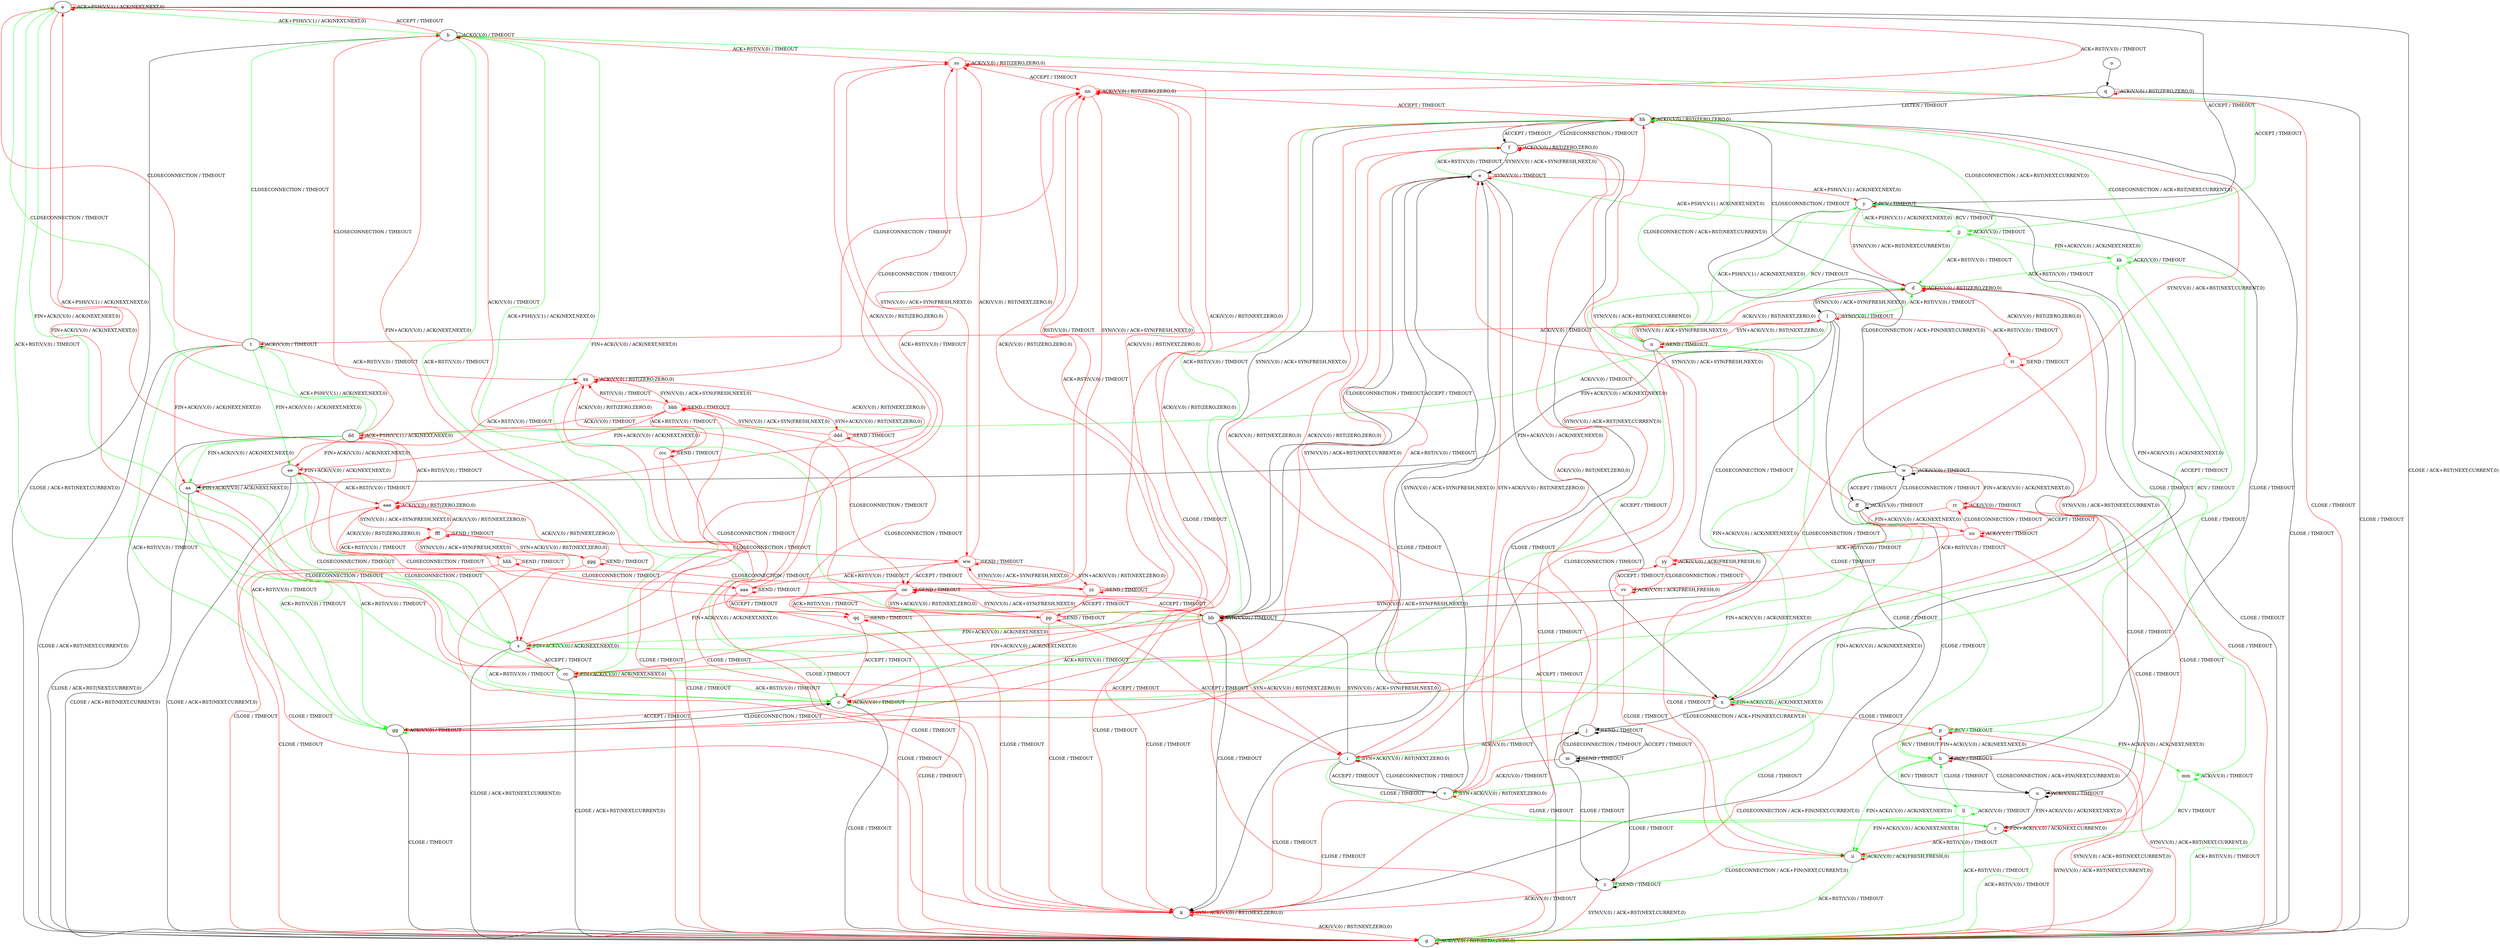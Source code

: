 digraph "" {
	graph ["Incoming time"=7.218559265136719,
		"Outgoing time"=8.24725866317749,
		Output="{'States': 60, 'Transitions': 945, 'Filename': '../results/tcp/TCP_FreeBSD_Server-TCP_Windows8_Server-msat-1.dot'}",
		Reference="{'States': 56, 'Transitions': 716, 'Filename': '../subjects/tcp/TCP_FreeBSD_Server.dot'}",
		Solver=msat,
		Updated="{'States': 39, 'Transitions': 495, 'Filename': '../subjects/tcp/TCP_Windows8_Server.dot'}",
		"f-measure"=0.4393063583815029,
		precision=0.5373737373737374,
		recall=0.3715083798882682
	];
	a -> a [key=0,
	color=red,
	label="ACK+PSH(V,V,1) / ACK(NEXT,NEXT,0)"];
a -> b [key=0,
color=green,
label="ACK+PSH(V,V,1) / ACK(NEXT,NEXT,0)"];
a -> c [key=0,
color=green,
label="ACK+RST(V,V,0) / TIMEOUT"];
a -> g [key=0,
label="CLOSE / ACK+RST(NEXT,CURRENT,0)"];
a -> s [key=0,
color=green,
label="FIN+ACK(V,V,0) / ACK(NEXT,NEXT,0)"];
a -> y [key=0,
label="ACCEPT / TIMEOUT"];
a -> cc [key=0,
color=red,
label="FIN+ACK(V,V,0) / ACK(NEXT,NEXT,0)"];
nn [color=red];
a -> nn [key=0,
color=red,
label="ACK+RST(V,V,0) / TIMEOUT"];
b -> a [key=0,
color=red,
label="ACCEPT / TIMEOUT"];
b -> b [key=0,
label="ACK(V,V,0) / TIMEOUT"];
b -> c [key=0,
color=green,
label="ACK+RST(V,V,0) / TIMEOUT"];
b -> g [key=0,
label="CLOSE / ACK+RST(NEXT,CURRENT,0)"];
b -> s [key=0,
color=red,
label="FIN+ACK(V,V,0) / ACK(NEXT,NEXT,0)"];
b -> cc [key=0,
color=green,
label="FIN+ACK(V,V,0) / ACK(NEXT,NEXT,0)"];
jj [color=green];
b -> jj [key=0,
color=green,
label="ACCEPT / TIMEOUT"];
ss [color=red];
b -> ss [key=0,
color=red,
label="ACK+RST(V,V,0) / TIMEOUT"];
c -> c [key=0,
color=green,
label="ACK(V,V,0) / TIMEOUT"];
c -> d [key=0,
color=green,
label="ACCEPT / TIMEOUT"];
c -> g [key=0,
label="CLOSE / TIMEOUT"];
c -> gg [key=0,
color=red,
label="ACCEPT / TIMEOUT"];
c -> hh [key=0,
color=red,
label="ACK(V,V,0) / RST(ZERO,ZERO,0)"];
d -> d [key=0,
color=red,
label="ACK(V,V,0) / RST(ZERO,ZERO,0)"];
d -> g [key=0,
label="CLOSE / TIMEOUT"];
d -> l [key=0,
label="SYN(V,V,0) / ACK+SYN(FRESH,NEXT,0)"];
d -> hh [key=0,
label="CLOSECONNECTION / TIMEOUT"];
e -> e [key=0,
color=red,
label="SYN(V,V,0) / TIMEOUT"];
e -> f [key=0,
color=green,
label="ACK+RST(V,V,0) / TIMEOUT"];
e -> k [key=0,
label="CLOSE / TIMEOUT"];
e -> v [key=0,
color=red,
label="SYN+ACK(V,V,0) / RST(NEXT,ZERO,0)"];
e -> x [key=0,
label="FIN+ACK(V,V,0) / ACK(NEXT,NEXT,0)"];
e -> y [key=0,
color=red,
label="ACK+PSH(V,V,1) / ACK(NEXT,NEXT,0)"];
e -> bb [key=0,
label="CLOSECONNECTION / TIMEOUT"];
e -> gg [key=0,
color=red,
label="ACK+RST(V,V,0) / TIMEOUT"];
e -> jj [key=0,
color=green,
label="ACK+PSH(V,V,1) / ACK(NEXT,NEXT,0)"];
f -> e [key=0,
label="SYN(V,V,0) / ACK+SYN(FRESH,NEXT,0)"];
f -> f [key=0,
color=red,
label="ACK(V,V,0) / RST(ZERO,ZERO,0)"];
f -> g [key=0,
label="CLOSE / TIMEOUT"];
f -> hh [key=0,
label="CLOSECONNECTION / TIMEOUT"];
g -> g [key=0,
color=red,
label="ACK(V,V,0) / RST(ZERO,ZERO,0)"];
h -> g [key=0,
color=red,
label="SYN(V,V,0) / ACK+RST(NEXT,CURRENT,0)"];
h -> h [key=0,
color=red,
label="RCV / TIMEOUT"];
h -> p [key=0,
color=red,
label="FIN+ACK(V,V,0) / ACK(NEXT,NEXT,0)"];
h -> u [key=0,
label="CLOSECONNECTION / ACK+FIN(NEXT,CURRENT,0)"];
h -> ii [key=0,
color=green,
label="FIN+ACK(V,V,0) / ACK(NEXT,NEXT,0)"];
ll [color=green];
h -> ll [key=0,
color=green,
label="RCV / TIMEOUT"];
i -> i [key=0,
color=red,
label="SYN+ACK(V,V,0) / RST(NEXT,ZERO,0)"];
i -> k [key=0,
color=red,
label="CLOSE / TIMEOUT"];
i -> r [key=0,
color=green,
label="CLOSE / TIMEOUT"];
i -> v [key=0,
label="ACCEPT / TIMEOUT"];
i -> bb [key=0,
label="SYN(V,V,0) / ACK+SYN(FRESH,NEXT,0)"];
i -> hh [key=0,
color=red,
label="ACK(V,V,0) / RST(NEXT,ZERO,0)"];
j -> i [key=0,
color=red,
label="ACK(V,V,0) / TIMEOUT"];
j -> j [key=0,
label="SEND / TIMEOUT"];
j -> m [key=0,
label="ACCEPT / TIMEOUT"];
j -> z [key=0,
label="CLOSE / TIMEOUT"];
j -> hh [key=0,
color=red,
label="SYN(V,V,0) / ACK+RST(NEXT,CURRENT,0)"];
k -> g [key=0,
color=red,
label="ACK(V,V,0) / RST(NEXT,ZERO,0)"];
k -> k [key=0,
color=red,
label="SYN+ACK(V,V,0) / RST(NEXT,ZERO,0)"];
l -> d [key=0,
color=green,
label="ACK+RST(V,V,0) / TIMEOUT"];
l -> k [key=0,
label="CLOSE / TIMEOUT"];
l -> l [key=0,
color=red,
label="SYN(V,V,0) / TIMEOUT"];
l -> n [key=0,
color=red,
label="SYN+ACK(V,V,0) / RST(NEXT,ZERO,0)"];
l -> t [key=0,
color=red,
label="ACK(V,V,0) / TIMEOUT"];
l -> aa [key=0,
label="FIN+ACK(V,V,0) / ACK(NEXT,NEXT,0)"];
l -> bb [key=0,
label="CLOSECONNECTION / TIMEOUT"];
l -> dd [key=0,
color=green,
label="ACK(V,V,0) / TIMEOUT"];
tt [color=red];
l -> tt [key=0,
color=red,
label="ACK+RST(V,V,0) / TIMEOUT"];
m -> f [key=0,
color=red,
label="SYN(V,V,0) / ACK+RST(NEXT,CURRENT,0)"];
m -> j [key=0,
label="CLOSECONNECTION / TIMEOUT"];
m -> m [key=0,
label="SEND / TIMEOUT"];
m -> v [key=0,
color=red,
label="ACK(V,V,0) / TIMEOUT"];
m -> z [key=0,
label="CLOSE / TIMEOUT"];
n -> d [key=0,
color=red,
label="ACK(V,V,0) / RST(NEXT,ZERO,0)"];
n -> h [key=0,
color=green,
label="CLOSE / TIMEOUT"];
n -> i [key=0,
color=red,
label="CLOSECONNECTION / TIMEOUT"];
n -> k [key=0,
color=red,
label="CLOSE / TIMEOUT"];
n -> l [key=0,
color=red,
label="SYN(V,V,0) / ACK+SYN(FRESH,NEXT,0)"];
n -> n [key=0,
color=red,
label="SEND / TIMEOUT"];
n -> x [key=0,
color=green,
label="FIN+ACK(V,V,0) / ACK(NEXT,NEXT,0)"];
n -> y [key=0,
color=green,
label="ACK+PSH(V,V,1) / ACK(NEXT,NEXT,0)"];
n -> hh [key=0,
color=green,
label="CLOSECONNECTION / ACK+RST(NEXT,CURRENT,0)"];
o -> q [key=0];
p -> g [key=0,
color=red,
label="SYN(V,V,0) / ACK+RST(NEXT,CURRENT,0)"];
p -> h [key=0,
color=green,
label="RCV / TIMEOUT"];
p -> p [key=0,
color=red,
label="RCV / TIMEOUT"];
p -> z [key=0,
color=red,
label="CLOSECONNECTION / ACK+FIN(NEXT,CURRENT,0)"];
mm [color=green];
p -> mm [key=0,
color=green,
label="FIN+ACK(V,V,0) / ACK(NEXT,NEXT,0)"];
q -> g [key=0,
label="CLOSE / TIMEOUT"];
q -> q [key=0,
color=red,
label="ACK(V,V,0) / RST(ZERO,ZERO,0)"];
q -> hh [key=0,
label="LISTEN / TIMEOUT"];
r -> g [key=0,
color=green,
label="ACK+RST(V,V,0) / TIMEOUT"];
r -> r [key=0,
color=red,
label="FIN+ACK(V,V,0) / ACK(NEXT,CURRENT,0)"];
r -> ii [key=0,
color=red,
label="ACK+RST(V,V,0) / TIMEOUT"];
s -> c [key=0,
color=green,
label="ACK+RST(V,V,0) / TIMEOUT"];
s -> g [key=0,
label="CLOSE / ACK+RST(NEXT,CURRENT,0)"];
s -> s [key=0,
color=red,
label="FIN+ACK(V,V,0) / ACK(NEXT,NEXT,0)"];
s -> x [key=0,
color=green,
label="ACCEPT / TIMEOUT"];
s -> cc [key=0,
color=red,
label="ACCEPT / TIMEOUT"];
s -> ss [key=0,
color=red,
label="ACK+RST(V,V,0) / TIMEOUT"];
t -> a [key=0,
color=red,
label="CLOSECONNECTION / TIMEOUT"];
t -> b [key=0,
color=green,
label="CLOSECONNECTION / TIMEOUT"];
t -> g [key=0,
label="CLOSE / ACK+RST(NEXT,CURRENT,0)"];
t -> t [key=0,
label="ACK(V,V,0) / TIMEOUT"];
t -> aa [key=0,
color=red,
label="FIN+ACK(V,V,0) / ACK(NEXT,NEXT,0)"];
t -> ee [key=0,
color=green,
label="FIN+ACK(V,V,0) / ACK(NEXT,NEXT,0)"];
t -> gg [key=0,
color=green,
label="ACK+RST(V,V,0) / TIMEOUT"];
xx [color=red];
t -> xx [key=0,
color=red,
label="ACK+RST(V,V,0) / TIMEOUT"];
u -> g [key=0,
color=red,
label="SYN(V,V,0) / ACK+RST(NEXT,CURRENT,0)"];
u -> r [key=0,
label="FIN+ACK(V,V,0) / ACK(NEXT,NEXT,0)"];
u -> u [key=0,
label="ACK(V,V,0) / TIMEOUT"];
v -> e [key=0,
label="SYN(V,V,0) / ACK+SYN(FRESH,NEXT,0)"];
v -> f [key=0,
color=red,
label="ACK(V,V,0) / RST(NEXT,ZERO,0)"];
v -> i [key=0,
label="CLOSECONNECTION / TIMEOUT"];
v -> k [key=0,
color=red,
label="CLOSE / TIMEOUT"];
v -> r [key=0,
color=green,
label="CLOSE / TIMEOUT"];
v -> v [key=0,
color=red,
label="SYN+ACK(V,V,0) / RST(NEXT,ZERO,0)"];
w -> i [key=0,
color=green,
label="FIN+ACK(V,V,0) / ACK(NEXT,NEXT,0)"];
w -> u [key=0,
label="CLOSE / TIMEOUT"];
w -> w [key=0,
label="ACK(V,V,0) / TIMEOUT"];
w -> ff [key=0,
label="ACCEPT / TIMEOUT"];
w -> hh [key=0,
color=red,
label="SYN(V,V,0) / ACK+RST(NEXT,CURRENT,0)"];
rr [color=red];
w -> rr [key=0,
color=red,
label="FIN+ACK(V,V,0) / ACK(NEXT,NEXT,0)"];
x -> d [key=0,
color=red,
label="SYN(V,V,0) / ACK+RST(NEXT,CURRENT,0)"];
x -> j [key=0,
label="CLOSECONNECTION / ACK+FIN(NEXT,CURRENT,0)"];
x -> p [key=0,
color=red,
label="CLOSE / TIMEOUT"];
x -> x [key=0,
color=red,
label="FIN+ACK(V,V,0) / ACK(NEXT,NEXT,0)"];
x -> ii [key=0,
color=green,
label="CLOSE / TIMEOUT"];
y -> d [key=0,
color=red,
label="SYN(V,V,0) / ACK+RST(NEXT,CURRENT,0)"];
y -> h [key=0,
label="CLOSE / TIMEOUT"];
y -> n [key=0,
color=green,
label="RCV / TIMEOUT"];
y -> w [key=0,
label="CLOSECONNECTION / ACK+FIN(NEXT,CURRENT,0)"];
y -> x [key=0,
label="FIN+ACK(V,V,0) / ACK(NEXT,NEXT,0)"];
y -> y [key=0,
color=red,
label="RCV / TIMEOUT"];
y -> jj [key=0,
color=green,
label="ACK+PSH(V,V,1) / ACK(NEXT,NEXT,0)"];
z -> g [key=0,
color=red,
label="SYN(V,V,0) / ACK+RST(NEXT,CURRENT,0)"];
z -> k [key=0,
color=red,
label="ACK(V,V,0) / TIMEOUT"];
z -> z [key=0,
label="SEND / TIMEOUT"];
aa -> g [key=0,
label="CLOSE / ACK+RST(NEXT,CURRENT,0)"];
aa -> s [key=0,
color=green,
label="CLOSECONNECTION / TIMEOUT"];
aa -> aa [key=0,
color=red,
label="FIN+ACK(V,V,0) / ACK(NEXT,NEXT,0)"];
aa -> cc [key=0,
color=red,
label="CLOSECONNECTION / TIMEOUT"];
aa -> gg [key=0,
color=green,
label="ACK+RST(V,V,0) / TIMEOUT"];
aa -> xx [key=0,
color=red,
label="ACK+RST(V,V,0) / TIMEOUT"];
bb -> a [key=0,
color=red,
label="ACK+PSH(V,V,1) / ACK(NEXT,NEXT,0)"];
bb -> b [key=0,
color=green,
label="ACK+PSH(V,V,1) / ACK(NEXT,NEXT,0)"];
bb -> c [key=0,
color=red,
label="ACK+RST(V,V,0) / TIMEOUT"];
bb -> e [key=0,
label="ACCEPT / TIMEOUT"];
bb -> i [key=0,
color=red,
label="SYN+ACK(V,V,0) / RST(NEXT,ZERO,0)"];
bb -> k [key=0,
label="CLOSE / TIMEOUT"];
bb -> s [key=0,
color=green,
label="FIN+ACK(V,V,0) / ACK(NEXT,NEXT,0)"];
bb -> bb [key=0,
color=red,
label="SYN(V,V,0) / TIMEOUT"];
bb -> cc [key=0,
color=red,
label="FIN+ACK(V,V,0) / ACK(NEXT,NEXT,0)"];
bb -> hh [key=0,
color=green,
label="ACK+RST(V,V,0) / TIMEOUT"];
cc -> c [key=0,
color=green,
label="ACK+RST(V,V,0) / TIMEOUT"];
cc -> g [key=0,
label="CLOSE / ACK+RST(NEXT,CURRENT,0)"];
cc -> x [key=0,
color=red,
label="ACCEPT / TIMEOUT"];
cc -> cc [key=0,
color=red,
label="FIN+ACK(V,V,0) / ACK(NEXT,NEXT,0)"];
kk [color=green];
cc -> kk [key=0,
color=green,
label="ACCEPT / TIMEOUT"];
cc -> nn [key=0,
color=red,
label="ACK+RST(V,V,0) / TIMEOUT"];
dd -> a [key=0,
color=green,
label="CLOSECONNECTION / TIMEOUT"];
dd -> b [key=0,
color=red,
label="CLOSECONNECTION / TIMEOUT"];
dd -> g [key=0,
label="CLOSE / ACK+RST(NEXT,CURRENT,0)"];
dd -> t [key=0,
color=green,
label="ACK+PSH(V,V,1) / ACK(NEXT,NEXT,0)"];
dd -> aa [key=0,
color=green,
label="FIN+ACK(V,V,0) / ACK(NEXT,NEXT,0)"];
dd -> dd [key=0,
color=red,
label="ACK+PSH(V,V,1) / ACK(NEXT,NEXT,0)"];
dd -> ee [key=0,
color=red,
label="FIN+ACK(V,V,0) / ACK(NEXT,NEXT,0)"];
dd -> gg [key=0,
color=green,
label="ACK+RST(V,V,0) / TIMEOUT"];
eee [color=red];
dd -> eee [key=0,
color=red,
label="ACK+RST(V,V,0) / TIMEOUT"];
ee -> g [key=0,
label="CLOSE / ACK+RST(NEXT,CURRENT,0)"];
ee -> s [key=0,
color=red,
label="CLOSECONNECTION / TIMEOUT"];
ee -> cc [key=0,
color=green,
label="CLOSECONNECTION / TIMEOUT"];
ee -> ee [key=0,
color=red,
label="FIN+ACK(V,V,0) / ACK(NEXT,NEXT,0)"];
ee -> gg [key=0,
color=green,
label="ACK+RST(V,V,0) / TIMEOUT"];
ee -> eee [key=0,
color=red,
label="ACK+RST(V,V,0) / TIMEOUT"];
ff -> f [key=0,
color=red,
label="SYN(V,V,0) / ACK+RST(NEXT,CURRENT,0)"];
ff -> u [key=0,
label="CLOSE / TIMEOUT"];
ff -> v [key=0,
color=green,
label="FIN+ACK(V,V,0) / ACK(NEXT,NEXT,0)"];
ff -> w [key=0,
label="CLOSECONNECTION / TIMEOUT"];
ff -> ff [key=0,
label="ACK(V,V,0) / TIMEOUT"];
uu [color=red];
ff -> uu [key=0,
color=red,
label="FIN+ACK(V,V,0) / ACK(NEXT,NEXT,0)"];
gg -> c [key=0,
label="CLOSECONNECTION / TIMEOUT"];
gg -> f [key=0,
color=red,
label="ACK(V,V,0) / RST(ZERO,ZERO,0)"];
gg -> g [key=0,
label="CLOSE / TIMEOUT"];
gg -> gg [key=0,
color=green,
label="ACK(V,V,0) / TIMEOUT"];
hh -> f [key=0,
label="ACCEPT / TIMEOUT"];
hh -> g [key=0,
label="CLOSE / TIMEOUT"];
hh -> bb [key=0,
label="SYN(V,V,0) / ACK+SYN(FRESH,NEXT,0)"];
hh -> hh [key=0,
color=red,
label="ACK(V,V,0) / RST(ZERO,ZERO,0)"];
ii -> g [key=0,
color=green,
label="ACK+RST(V,V,0) / TIMEOUT"];
ii -> z [key=0,
color=green,
label="CLOSECONNECTION / ACK+FIN(NEXT,CURRENT,0)"];
ii -> ii [key=0,
color=red,
label="ACK(V,V,0) / ACK(FRESH,FRESH,0)"];
jj -> d [key=0,
color=green,
label="ACK+RST(V,V,0) / TIMEOUT"];
jj -> p [key=0,
color=green,
label="CLOSE / TIMEOUT"];
jj -> y [key=0,
color=green,
label="RCV / TIMEOUT"];
jj -> hh [key=0,
color=green,
label="CLOSECONNECTION / ACK+RST(NEXT,CURRENT,0)"];
jj -> jj [key=0,
color=green,
label="ACK(V,V,0) / TIMEOUT"];
jj -> kk [key=0,
color=green,
label="FIN+ACK(V,V,0) / ACK(NEXT,NEXT,0)"];
kk -> d [key=0,
color=green,
label="ACK+RST(V,V,0) / TIMEOUT"];
kk -> x [key=0,
color=green,
label="RCV / TIMEOUT"];
kk -> hh [key=0,
color=green,
label="CLOSECONNECTION / ACK+RST(NEXT,CURRENT,0)"];
kk -> kk [key=0,
color=green,
label="ACK(V,V,0) / TIMEOUT"];
kk -> mm [key=0,
color=green,
label="CLOSE / TIMEOUT"];
ll -> g [key=0,
color=green,
label="ACK+RST(V,V,0) / TIMEOUT"];
ll -> h [key=0,
color=green,
label="CLOSE / TIMEOUT"];
ll -> ii [key=0,
color=green,
label="FIN+ACK(V,V,0) / ACK(NEXT,NEXT,0)"];
ll -> ll [key=0,
color=green,
label="ACK(V,V,0) / TIMEOUT"];
mm -> g [key=0,
color=green,
label="ACK+RST(V,V,0) / TIMEOUT"];
mm -> ii [key=0,
color=green,
label="RCV / TIMEOUT"];
mm -> mm [key=0,
color=green,
label="ACK(V,V,0) / TIMEOUT"];
nn -> g [key=0,
color=red,
label="CLOSE / TIMEOUT"];
nn -> hh [key=0,
color=red,
label="ACCEPT / TIMEOUT"];
nn -> nn [key=0,
color=red,
label="ACK(V,V,0) / RST(ZERO,ZERO,0)"];
oo [color=red];
nn -> oo [key=0,
color=red,
label="SYN(V,V,0) / ACK+SYN(FRESH,NEXT,0)"];
oo -> b [key=0,
color=red,
label="ACK(V,V,0) / TIMEOUT"];
oo -> k [key=0,
color=red,
label="CLOSE / TIMEOUT"];
oo -> s [key=0,
color=red,
label="FIN+ACK(V,V,0) / ACK(NEXT,NEXT,0)"];
oo -> bb [key=0,
color=red,
label="ACCEPT / TIMEOUT"];
oo -> nn [key=0,
color=red,
label="RST(V,V,0) / TIMEOUT"];
oo -> oo [key=0,
color=red,
label="SEND / TIMEOUT"];
pp [color=red];
oo -> pp [key=0,
color=red,
label="SYN+ACK(V,V,0) / RST(NEXT,ZERO,0)"];
qq [color=red];
oo -> qq [key=0,
color=red,
label="ACK+RST(V,V,0) / TIMEOUT"];
pp -> i [key=0,
color=red,
label="ACCEPT / TIMEOUT"];
pp -> k [key=0,
color=red,
label="CLOSE / TIMEOUT"];
pp -> nn [key=0,
color=red,
label="ACK(V,V,0) / RST(NEXT,ZERO,0)"];
pp -> oo [key=0,
color=red,
label="SYN(V,V,0) / ACK+SYN(FRESH,NEXT,0)"];
pp -> pp [key=0,
color=red,
label="SEND / TIMEOUT"];
qq -> c [key=0,
color=red,
label="ACCEPT / TIMEOUT"];
qq -> g [key=0,
color=red,
label="CLOSE / TIMEOUT"];
qq -> nn [key=0,
color=red,
label="ACK(V,V,0) / RST(ZERO,ZERO,0)"];
qq -> qq [key=0,
color=red,
label="SEND / TIMEOUT"];
rr -> r [key=0,
color=red,
label="CLOSE / TIMEOUT"];
rr -> rr [key=0,
color=red,
label="ACK(V,V,0) / TIMEOUT"];
rr -> uu [key=0,
color=red,
label="ACCEPT / TIMEOUT"];
vv [color=red];
rr -> vv [key=0,
color=red,
label="ACK+RST(V,V,0) / TIMEOUT"];
ss -> g [key=0,
color=red,
label="CLOSE / TIMEOUT"];
ss -> nn [key=0,
color=red,
label="ACCEPT / TIMEOUT"];
ss -> ss [key=0,
color=red,
label="ACK(V,V,0) / RST(ZERO,ZERO,0)"];
ww [color=red];
ss -> ww [key=0,
color=red,
label="SYN(V,V,0) / ACK+SYN(FRESH,NEXT,0)"];
tt -> c [key=0,
color=red,
label="CLOSECONNECTION / TIMEOUT"];
tt -> d [key=0,
color=red,
label="ACK(V,V,0) / RST(ZERO,ZERO,0)"];
tt -> g [key=0,
color=red,
label="CLOSE / TIMEOUT"];
tt -> tt [key=0,
color=red,
label="SEND / TIMEOUT"];
uu -> r [key=0,
color=red,
label="CLOSE / TIMEOUT"];
uu -> rr [key=0,
color=red,
label="CLOSECONNECTION / TIMEOUT"];
uu -> uu [key=0,
color=red,
label="ACK(V,V,0) / TIMEOUT"];
yy [color=red];
uu -> yy [key=0,
color=red,
label="ACK+RST(V,V,0) / TIMEOUT"];
vv -> bb [key=0,
color=red,
label="SYN(V,V,0) / ACK+SYN(FRESH,NEXT,0)"];
vv -> ii [key=0,
color=red,
label="CLOSE / TIMEOUT"];
vv -> vv [key=0,
color=red,
label="ACK(V,V,0) / ACK(FRESH,FRESH,0)"];
vv -> yy [key=0,
color=red,
label="ACCEPT / TIMEOUT"];
ww -> k [key=0,
color=red,
label="CLOSE / TIMEOUT"];
ww -> oo [key=0,
color=red,
label="ACCEPT / TIMEOUT"];
ww -> ss [key=0,
color=red,
label="ACK(V,V,0) / RST(NEXT,ZERO,0)"];
ww -> ww [key=0,
color=red,
label="SEND / TIMEOUT"];
zz [color=red];
ww -> zz [key=0,
color=red,
label="SYN+ACK(V,V,0) / RST(NEXT,ZERO,0)"];
aaa [color=red];
ww -> aaa [key=0,
color=red,
label="ACK+RST(V,V,0) / TIMEOUT"];
xx -> g [key=0,
color=red,
label="CLOSE / TIMEOUT"];
xx -> nn [key=0,
color=red,
label="CLOSECONNECTION / TIMEOUT"];
xx -> xx [key=0,
color=red,
label="ACK(V,V,0) / RST(ZERO,ZERO,0)"];
bbb [color=red];
xx -> bbb [key=0,
color=red,
label="SYN(V,V,0) / ACK+SYN(FRESH,NEXT,0)"];
yy -> e [key=0,
color=red,
label="SYN(V,V,0) / ACK+SYN(FRESH,NEXT,0)"];
yy -> ii [key=0,
color=red,
label="CLOSE / TIMEOUT"];
yy -> vv [key=0,
color=red,
label="CLOSECONNECTION / TIMEOUT"];
yy -> yy [key=0,
color=red,
label="ACK(V,V,0) / ACK(FRESH,FRESH,0)"];
zz -> k [key=0,
color=red,
label="CLOSE / TIMEOUT"];
zz -> pp [key=0,
color=red,
label="ACCEPT / TIMEOUT"];
zz -> ss [key=0,
color=red,
label="ACK(V,V,0) / RST(NEXT,ZERO,0)"];
zz -> ww [key=0,
color=red,
label="SYN(V,V,0) / ACK+SYN(FRESH,NEXT,0)"];
zz -> zz [key=0,
color=red,
label="SEND / TIMEOUT"];
aaa -> g [key=0,
color=red,
label="CLOSE / TIMEOUT"];
aaa -> qq [key=0,
color=red,
label="ACCEPT / TIMEOUT"];
aaa -> ss [key=0,
color=red,
label="ACK(V,V,0) / RST(ZERO,ZERO,0)"];
aaa -> aaa [key=0,
color=red,
label="SEND / TIMEOUT"];
bbb -> k [key=0,
color=red,
label="CLOSE / TIMEOUT"];
bbb -> dd [key=0,
color=red,
label="ACK(V,V,0) / TIMEOUT"];
bbb -> ee [key=0,
color=red,
label="FIN+ACK(V,V,0) / ACK(NEXT,NEXT,0)"];
bbb -> oo [key=0,
color=red,
label="CLOSECONNECTION / TIMEOUT"];
bbb -> xx [key=0,
color=red,
label="RST(V,V,0) / TIMEOUT"];
bbb -> bbb [key=0,
color=red,
label="SEND / TIMEOUT"];
ccc [color=red];
bbb -> ccc [key=0,
color=red,
label="ACK+RST(V,V,0) / TIMEOUT"];
ddd [color=red];
bbb -> ddd [key=0,
color=red,
label="SYN+ACK(V,V,0) / RST(NEXT,ZERO,0)"];
ccc -> g [key=0,
color=red,
label="CLOSE / TIMEOUT"];
ccc -> qq [key=0,
color=red,
label="CLOSECONNECTION / TIMEOUT"];
ccc -> xx [key=0,
color=red,
label="ACK(V,V,0) / RST(ZERO,ZERO,0)"];
ccc -> ccc [key=0,
color=red,
label="SEND / TIMEOUT"];
ddd -> k [key=0,
color=red,
label="CLOSE / TIMEOUT"];
ddd -> pp [key=0,
color=red,
label="CLOSECONNECTION / TIMEOUT"];
ddd -> xx [key=0,
color=red,
label="ACK(V,V,0) / RST(NEXT,ZERO,0)"];
ddd -> bbb [key=0,
color=red,
label="SYN(V,V,0) / ACK+SYN(FRESH,NEXT,0)"];
ddd -> ddd [key=0,
color=red,
label="SEND / TIMEOUT"];
eee -> g [key=0,
color=red,
label="CLOSE / TIMEOUT"];
eee -> ss [key=0,
color=red,
label="CLOSECONNECTION / TIMEOUT"];
eee -> eee [key=0,
color=red,
label="ACK(V,V,0) / RST(ZERO,ZERO,0)"];
fff [color=red];
eee -> fff [key=0,
color=red,
label="SYN(V,V,0) / ACK+SYN(FRESH,NEXT,0)"];
fff -> k [key=0,
color=red,
label="CLOSE / TIMEOUT"];
fff -> ww [key=0,
color=red,
label="CLOSECONNECTION / TIMEOUT"];
fff -> eee [key=0,
color=red,
label="ACK(V,V,0) / RST(NEXT,ZERO,0)"];
fff -> fff [key=0,
color=red,
label="SEND / TIMEOUT"];
ggg [color=red];
fff -> ggg [key=0,
color=red,
label="SYN+ACK(V,V,0) / RST(NEXT,ZERO,0)"];
hhh [color=red];
fff -> hhh [key=0,
color=red,
label="ACK+RST(V,V,0) / TIMEOUT"];
ggg -> k [key=0,
color=red,
label="CLOSE / TIMEOUT"];
ggg -> zz [key=0,
color=red,
label="CLOSECONNECTION / TIMEOUT"];
ggg -> eee [key=0,
color=red,
label="ACK(V,V,0) / RST(NEXT,ZERO,0)"];
ggg -> fff [key=0,
color=red,
label="SYN(V,V,0) / ACK+SYN(FRESH,NEXT,0)"];
ggg -> ggg [key=0,
color=red,
label="SEND / TIMEOUT"];
hhh -> g [key=0,
color=red,
label="CLOSE / TIMEOUT"];
hhh -> aaa [key=0,
color=red,
label="CLOSECONNECTION / TIMEOUT"];
hhh -> eee [key=0,
color=red,
label="ACK(V,V,0) / RST(ZERO,ZERO,0)"];
hhh -> hhh [key=0,
color=red,
label="SEND / TIMEOUT"];
}
